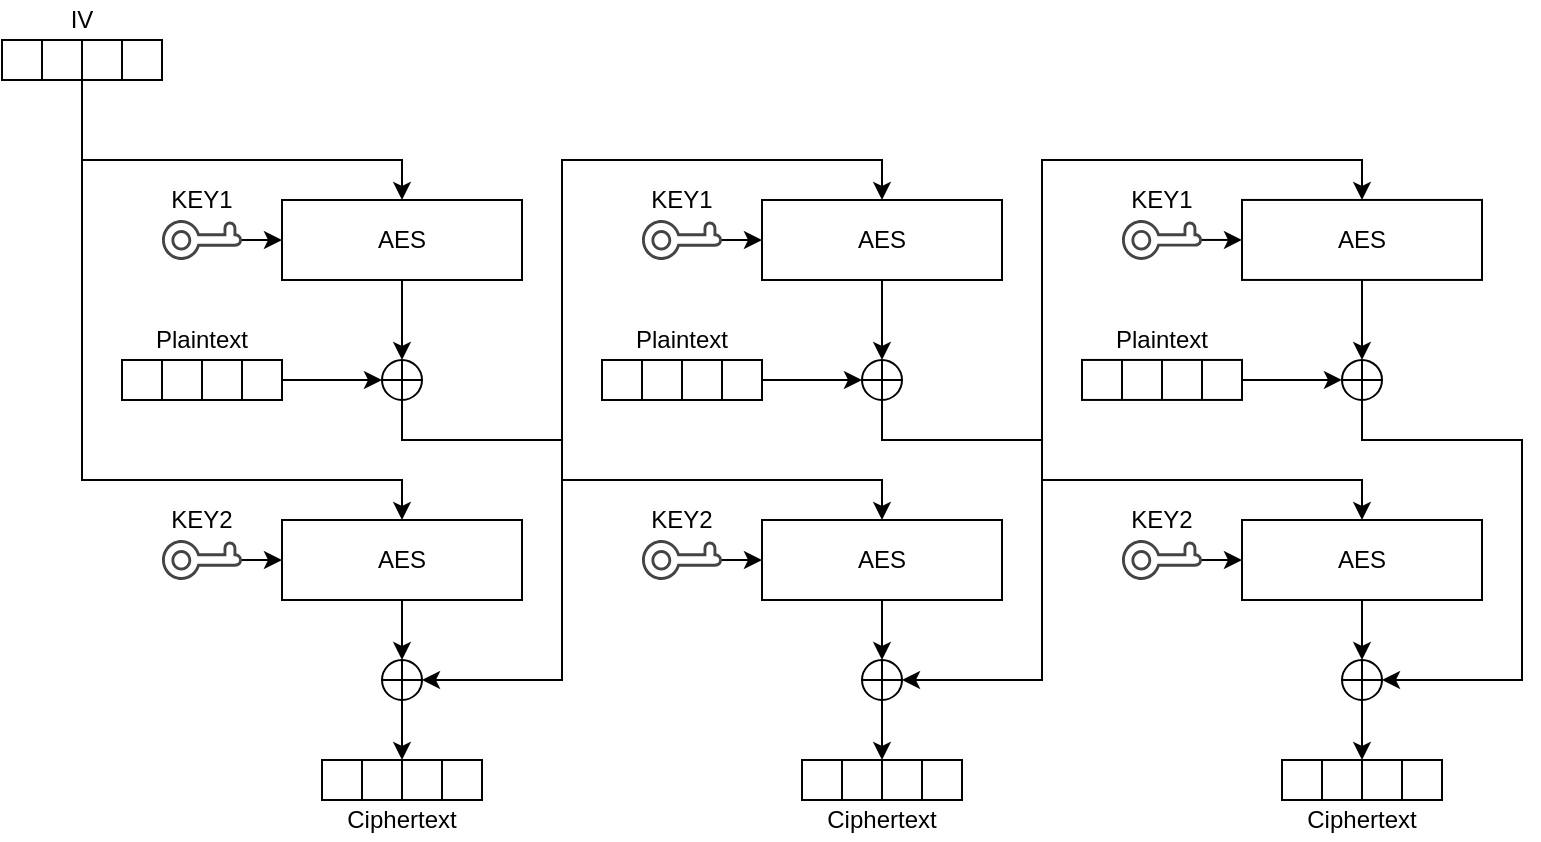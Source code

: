 <mxfile version="12.8.1" type="github">
  <diagram id="0rrTywWAY8Zzka8cJAPI" name="Page-1">
    <mxGraphModel dx="868" dy="492" grid="1" gridSize="10" guides="1" tooltips="1" connect="1" arrows="1" fold="1" page="1" pageScale="1" pageWidth="1600" pageHeight="1200" math="0" shadow="0">
      <root>
        <mxCell id="0" />
        <mxCell id="1" parent="0" />
        <mxCell id="7twY9lvJ4eUQA6iJNznY-9" value="" style="group" parent="1" vertex="1" connectable="0">
          <mxGeometry x="40" y="120" width="80" height="40" as="geometry" />
        </mxCell>
        <mxCell id="7twY9lvJ4eUQA6iJNznY-8" value="IV" style="text;html=1;strokeColor=none;fillColor=none;align=center;verticalAlign=middle;whiteSpace=wrap;rounded=0;" parent="7twY9lvJ4eUQA6iJNznY-9" vertex="1">
          <mxGeometry width="80" height="20" as="geometry" />
        </mxCell>
        <mxCell id="7twY9lvJ4eUQA6iJNznY-1" value="" style="rounded=0;whiteSpace=wrap;html=1;" parent="7twY9lvJ4eUQA6iJNznY-9" vertex="1">
          <mxGeometry y="20" width="80" height="20" as="geometry" />
        </mxCell>
        <mxCell id="7twY9lvJ4eUQA6iJNznY-4" value="" style="endArrow=none;html=1;entryX=0.25;entryY=0;entryDx=0;entryDy=0;exitX=0.25;exitY=1;exitDx=0;exitDy=0;" parent="7twY9lvJ4eUQA6iJNznY-9" source="7twY9lvJ4eUQA6iJNznY-1" target="7twY9lvJ4eUQA6iJNznY-1" edge="1">
          <mxGeometry width="50" height="50" relative="1" as="geometry">
            <mxPoint x="20" y="40" as="sourcePoint" />
            <mxPoint x="70" y="20" as="targetPoint" />
          </mxGeometry>
        </mxCell>
        <mxCell id="7twY9lvJ4eUQA6iJNznY-5" value="" style="endArrow=none;html=1;entryX=0.5;entryY=0;entryDx=0;entryDy=0;exitX=0.5;exitY=1;exitDx=0;exitDy=0;" parent="7twY9lvJ4eUQA6iJNznY-9" source="7twY9lvJ4eUQA6iJNznY-1" target="7twY9lvJ4eUQA6iJNznY-1" edge="1">
          <mxGeometry width="50" height="50" relative="1" as="geometry">
            <mxPoint x="50" y="110" as="sourcePoint" />
            <mxPoint x="100" y="60" as="targetPoint" />
          </mxGeometry>
        </mxCell>
        <mxCell id="7twY9lvJ4eUQA6iJNznY-6" value="" style="endArrow=none;html=1;entryX=0.75;entryY=0;entryDx=0;entryDy=0;exitX=0.75;exitY=1;exitDx=0;exitDy=0;" parent="7twY9lvJ4eUQA6iJNznY-9" source="7twY9lvJ4eUQA6iJNznY-1" target="7twY9lvJ4eUQA6iJNznY-1" edge="1">
          <mxGeometry width="50" height="50" relative="1" as="geometry">
            <mxPoint x="30" y="110" as="sourcePoint" />
            <mxPoint x="100" y="60" as="targetPoint" />
          </mxGeometry>
        </mxCell>
        <mxCell id="7twY9lvJ4eUQA6iJNznY-11" value="" style="group" parent="1" vertex="1" connectable="0">
          <mxGeometry x="100" y="280" width="80" height="40" as="geometry" />
        </mxCell>
        <mxCell id="7twY9lvJ4eUQA6iJNznY-12" value="Plaintext" style="text;html=1;strokeColor=none;fillColor=none;align=center;verticalAlign=middle;whiteSpace=wrap;rounded=0;" parent="7twY9lvJ4eUQA6iJNznY-11" vertex="1">
          <mxGeometry width="80" height="20" as="geometry" />
        </mxCell>
        <mxCell id="7twY9lvJ4eUQA6iJNznY-13" value="" style="rounded=0;whiteSpace=wrap;html=1;" parent="7twY9lvJ4eUQA6iJNznY-11" vertex="1">
          <mxGeometry y="20" width="80" height="20" as="geometry" />
        </mxCell>
        <mxCell id="7twY9lvJ4eUQA6iJNznY-14" value="" style="endArrow=none;html=1;entryX=0.25;entryY=0;entryDx=0;entryDy=0;exitX=0.25;exitY=1;exitDx=0;exitDy=0;" parent="7twY9lvJ4eUQA6iJNznY-11" source="7twY9lvJ4eUQA6iJNznY-13" target="7twY9lvJ4eUQA6iJNznY-13" edge="1">
          <mxGeometry width="50" height="50" relative="1" as="geometry">
            <mxPoint x="20" y="40" as="sourcePoint" />
            <mxPoint x="70" y="20" as="targetPoint" />
          </mxGeometry>
        </mxCell>
        <mxCell id="7twY9lvJ4eUQA6iJNznY-15" value="" style="endArrow=none;html=1;entryX=0.5;entryY=0;entryDx=0;entryDy=0;exitX=0.5;exitY=1;exitDx=0;exitDy=0;" parent="7twY9lvJ4eUQA6iJNznY-11" source="7twY9lvJ4eUQA6iJNznY-13" target="7twY9lvJ4eUQA6iJNznY-13" edge="1">
          <mxGeometry width="50" height="50" relative="1" as="geometry">
            <mxPoint x="50" y="110" as="sourcePoint" />
            <mxPoint x="100" y="60" as="targetPoint" />
          </mxGeometry>
        </mxCell>
        <mxCell id="7twY9lvJ4eUQA6iJNznY-16" value="" style="endArrow=none;html=1;entryX=0.75;entryY=0;entryDx=0;entryDy=0;exitX=0.75;exitY=1;exitDx=0;exitDy=0;" parent="7twY9lvJ4eUQA6iJNznY-11" source="7twY9lvJ4eUQA6iJNznY-13" target="7twY9lvJ4eUQA6iJNznY-13" edge="1">
          <mxGeometry width="50" height="50" relative="1" as="geometry">
            <mxPoint x="30" y="110" as="sourcePoint" />
            <mxPoint x="100" y="60" as="targetPoint" />
          </mxGeometry>
        </mxCell>
        <mxCell id="7twY9lvJ4eUQA6iJNznY-32" style="edgeStyle=none;rounded=0;orthogonalLoop=1;jettySize=auto;html=1;entryX=0.5;entryY=0;entryDx=0;entryDy=0;" parent="1" source="7twY9lvJ4eUQA6iJNznY-22" target="7twY9lvJ4eUQA6iJNznY-30" edge="1">
          <mxGeometry relative="1" as="geometry" />
        </mxCell>
        <mxCell id="7twY9lvJ4eUQA6iJNznY-22" value="AES" style="rounded=0;whiteSpace=wrap;html=1;" parent="1" vertex="1">
          <mxGeometry x="180" y="220" width="120" height="40" as="geometry" />
        </mxCell>
        <mxCell id="7twY9lvJ4eUQA6iJNznY-25" value="" style="group" parent="1" vertex="1" connectable="0">
          <mxGeometry x="120" y="210" width="40" height="40" as="geometry" />
        </mxCell>
        <mxCell id="7twY9lvJ4eUQA6iJNznY-23" value="" style="pointerEvents=1;shadow=0;dashed=0;html=1;strokeColor=none;fillColor=#434445;labelPosition=center;verticalLabelPosition=bottom;verticalAlign=top;align=center;outlineConnect=0;shape=mxgraph.vvd.key;rotation=-90;" parent="7twY9lvJ4eUQA6iJNznY-25" vertex="1">
          <mxGeometry x="10" y="10" width="20" height="40" as="geometry" />
        </mxCell>
        <mxCell id="7twY9lvJ4eUQA6iJNznY-24" value="KEY1" style="text;html=1;strokeColor=none;fillColor=none;align=center;verticalAlign=middle;whiteSpace=wrap;rounded=0;" parent="7twY9lvJ4eUQA6iJNznY-25" vertex="1">
          <mxGeometry width="40" height="20" as="geometry" />
        </mxCell>
        <mxCell id="7twY9lvJ4eUQA6iJNznY-26" style="edgeStyle=none;rounded=0;orthogonalLoop=1;jettySize=auto;html=1;" parent="1" source="7twY9lvJ4eUQA6iJNznY-23" target="7twY9lvJ4eUQA6iJNznY-22" edge="1">
          <mxGeometry relative="1" as="geometry" />
        </mxCell>
        <mxCell id="7twY9lvJ4eUQA6iJNznY-29" style="edgeStyle=orthogonalEdgeStyle;rounded=0;orthogonalLoop=1;jettySize=auto;html=1;exitX=0.5;exitY=1;exitDx=0;exitDy=0;" parent="1" source="7twY9lvJ4eUQA6iJNznY-1" target="7twY9lvJ4eUQA6iJNznY-22" edge="1">
          <mxGeometry relative="1" as="geometry">
            <Array as="points">
              <mxPoint x="80" y="200" />
              <mxPoint x="240" y="200" />
            </Array>
          </mxGeometry>
        </mxCell>
        <mxCell id="OdAngG6yBn14efRdHHWv-16" style="edgeStyle=orthogonalEdgeStyle;rounded=0;orthogonalLoop=1;jettySize=auto;html=1;exitX=0.5;exitY=1;exitDx=0;exitDy=0;entryX=1;entryY=0.5;entryDx=0;entryDy=0;" edge="1" parent="1" source="7twY9lvJ4eUQA6iJNznY-30" target="OdAngG6yBn14efRdHHWv-13">
          <mxGeometry relative="1" as="geometry">
            <Array as="points">
              <mxPoint x="240" y="340" />
              <mxPoint x="320" y="340" />
              <mxPoint x="320" y="460" />
            </Array>
          </mxGeometry>
        </mxCell>
        <mxCell id="OdAngG6yBn14efRdHHWv-31" style="edgeStyle=orthogonalEdgeStyle;rounded=0;orthogonalLoop=1;jettySize=auto;html=1;exitX=0.5;exitY=1;exitDx=0;exitDy=0;entryX=0.5;entryY=0;entryDx=0;entryDy=0;" edge="1" parent="1" source="7twY9lvJ4eUQA6iJNznY-30" target="OdAngG6yBn14efRdHHWv-18">
          <mxGeometry relative="1" as="geometry">
            <Array as="points">
              <mxPoint x="240" y="340" />
              <mxPoint x="320" y="340" />
              <mxPoint x="320" y="360" />
              <mxPoint x="480" y="360" />
            </Array>
          </mxGeometry>
        </mxCell>
        <mxCell id="7twY9lvJ4eUQA6iJNznY-30" value="" style="shape=orEllipse;perimeter=ellipsePerimeter;whiteSpace=wrap;html=1;backgroundOutline=1;" parent="1" vertex="1">
          <mxGeometry x="230" y="300" width="20" height="20" as="geometry" />
        </mxCell>
        <mxCell id="7twY9lvJ4eUQA6iJNznY-31" style="edgeStyle=none;rounded=0;orthogonalLoop=1;jettySize=auto;html=1;entryX=0;entryY=0.5;entryDx=0;entryDy=0;" parent="1" source="7twY9lvJ4eUQA6iJNznY-13" target="7twY9lvJ4eUQA6iJNznY-30" edge="1">
          <mxGeometry relative="1" as="geometry" />
        </mxCell>
        <mxCell id="7twY9lvJ4eUQA6iJNznY-33" value="" style="group" parent="1" vertex="1" connectable="0">
          <mxGeometry x="340" y="280" width="80" height="40" as="geometry" />
        </mxCell>
        <mxCell id="7twY9lvJ4eUQA6iJNznY-34" value="Plaintext" style="text;html=1;strokeColor=none;fillColor=none;align=center;verticalAlign=middle;whiteSpace=wrap;rounded=0;" parent="7twY9lvJ4eUQA6iJNznY-33" vertex="1">
          <mxGeometry width="80" height="20" as="geometry" />
        </mxCell>
        <mxCell id="7twY9lvJ4eUQA6iJNznY-35" value="" style="rounded=0;whiteSpace=wrap;html=1;" parent="7twY9lvJ4eUQA6iJNznY-33" vertex="1">
          <mxGeometry y="20" width="80" height="20" as="geometry" />
        </mxCell>
        <mxCell id="7twY9lvJ4eUQA6iJNznY-36" value="" style="endArrow=none;html=1;entryX=0.25;entryY=0;entryDx=0;entryDy=0;exitX=0.25;exitY=1;exitDx=0;exitDy=0;" parent="7twY9lvJ4eUQA6iJNznY-33" source="7twY9lvJ4eUQA6iJNznY-35" target="7twY9lvJ4eUQA6iJNznY-35" edge="1">
          <mxGeometry width="50" height="50" relative="1" as="geometry">
            <mxPoint x="20" y="40" as="sourcePoint" />
            <mxPoint x="70" y="20" as="targetPoint" />
          </mxGeometry>
        </mxCell>
        <mxCell id="7twY9lvJ4eUQA6iJNznY-37" value="" style="endArrow=none;html=1;entryX=0.5;entryY=0;entryDx=0;entryDy=0;exitX=0.5;exitY=1;exitDx=0;exitDy=0;" parent="7twY9lvJ4eUQA6iJNznY-33" source="7twY9lvJ4eUQA6iJNznY-35" target="7twY9lvJ4eUQA6iJNznY-35" edge="1">
          <mxGeometry width="50" height="50" relative="1" as="geometry">
            <mxPoint x="50" y="110" as="sourcePoint" />
            <mxPoint x="100" y="60" as="targetPoint" />
          </mxGeometry>
        </mxCell>
        <mxCell id="7twY9lvJ4eUQA6iJNznY-38" value="" style="endArrow=none;html=1;entryX=0.75;entryY=0;entryDx=0;entryDy=0;exitX=0.75;exitY=1;exitDx=0;exitDy=0;" parent="7twY9lvJ4eUQA6iJNznY-33" source="7twY9lvJ4eUQA6iJNznY-35" target="7twY9lvJ4eUQA6iJNznY-35" edge="1">
          <mxGeometry width="50" height="50" relative="1" as="geometry">
            <mxPoint x="30" y="110" as="sourcePoint" />
            <mxPoint x="100" y="60" as="targetPoint" />
          </mxGeometry>
        </mxCell>
        <mxCell id="7twY9lvJ4eUQA6iJNznY-39" style="edgeStyle=none;rounded=0;orthogonalLoop=1;jettySize=auto;html=1;entryX=0.5;entryY=0;entryDx=0;entryDy=0;" parent="1" source="7twY9lvJ4eUQA6iJNznY-40" target="7twY9lvJ4eUQA6iJNznY-45" edge="1">
          <mxGeometry relative="1" as="geometry" />
        </mxCell>
        <mxCell id="7twY9lvJ4eUQA6iJNznY-40" value="AES" style="rounded=0;whiteSpace=wrap;html=1;" parent="1" vertex="1">
          <mxGeometry x="420" y="220" width="120" height="40" as="geometry" />
        </mxCell>
        <mxCell id="7twY9lvJ4eUQA6iJNznY-41" value="" style="group" parent="1" vertex="1" connectable="0">
          <mxGeometry x="360" y="210" width="40" height="40" as="geometry" />
        </mxCell>
        <mxCell id="7twY9lvJ4eUQA6iJNznY-42" value="" style="pointerEvents=1;shadow=0;dashed=0;html=1;strokeColor=none;fillColor=#434445;labelPosition=center;verticalLabelPosition=bottom;verticalAlign=top;align=center;outlineConnect=0;shape=mxgraph.vvd.key;rotation=-90;" parent="7twY9lvJ4eUQA6iJNznY-41" vertex="1">
          <mxGeometry x="10" y="10" width="20" height="40" as="geometry" />
        </mxCell>
        <mxCell id="7twY9lvJ4eUQA6iJNznY-43" value="KEY1" style="text;html=1;strokeColor=none;fillColor=none;align=center;verticalAlign=middle;whiteSpace=wrap;rounded=0;" parent="7twY9lvJ4eUQA6iJNznY-41" vertex="1">
          <mxGeometry width="40" height="20" as="geometry" />
        </mxCell>
        <mxCell id="7twY9lvJ4eUQA6iJNznY-44" style="edgeStyle=none;rounded=0;orthogonalLoop=1;jettySize=auto;html=1;" parent="1" source="7twY9lvJ4eUQA6iJNznY-42" target="7twY9lvJ4eUQA6iJNznY-40" edge="1">
          <mxGeometry relative="1" as="geometry" />
        </mxCell>
        <mxCell id="OdAngG6yBn14efRdHHWv-32" style="edgeStyle=orthogonalEdgeStyle;rounded=0;orthogonalLoop=1;jettySize=auto;html=1;exitX=0.5;exitY=1;exitDx=0;exitDy=0;entryX=1;entryY=0.5;entryDx=0;entryDy=0;" edge="1" parent="1" source="7twY9lvJ4eUQA6iJNznY-45" target="OdAngG6yBn14efRdHHWv-30">
          <mxGeometry relative="1" as="geometry">
            <Array as="points">
              <mxPoint x="480" y="340" />
              <mxPoint x="560" y="340" />
              <mxPoint x="560" y="460" />
            </Array>
          </mxGeometry>
        </mxCell>
        <mxCell id="OdAngG6yBn14efRdHHWv-47" style="edgeStyle=orthogonalEdgeStyle;rounded=0;orthogonalLoop=1;jettySize=auto;html=1;exitX=0.5;exitY=1;exitDx=0;exitDy=0;entryX=0.5;entryY=0;entryDx=0;entryDy=0;" edge="1" parent="1" source="7twY9lvJ4eUQA6iJNznY-45" target="OdAngG6yBn14efRdHHWv-34">
          <mxGeometry relative="1" as="geometry">
            <Array as="points">
              <mxPoint x="480" y="340" />
              <mxPoint x="560" y="340" />
              <mxPoint x="560" y="360" />
              <mxPoint x="720" y="360" />
            </Array>
          </mxGeometry>
        </mxCell>
        <mxCell id="7twY9lvJ4eUQA6iJNznY-45" value="" style="shape=orEllipse;perimeter=ellipsePerimeter;whiteSpace=wrap;html=1;backgroundOutline=1;" parent="1" vertex="1">
          <mxGeometry x="470" y="300" width="20" height="20" as="geometry" />
        </mxCell>
        <mxCell id="7twY9lvJ4eUQA6iJNznY-46" style="edgeStyle=none;rounded=0;orthogonalLoop=1;jettySize=auto;html=1;entryX=0;entryY=0.5;entryDx=0;entryDy=0;" parent="1" source="7twY9lvJ4eUQA6iJNznY-35" target="7twY9lvJ4eUQA6iJNznY-45" edge="1">
          <mxGeometry relative="1" as="geometry" />
        </mxCell>
        <mxCell id="7twY9lvJ4eUQA6iJNznY-49" style="edgeStyle=orthogonalEdgeStyle;rounded=0;orthogonalLoop=1;jettySize=auto;html=1;exitX=0.5;exitY=1;exitDx=0;exitDy=0;entryX=0.5;entryY=0;entryDx=0;entryDy=0;" parent="1" source="7twY9lvJ4eUQA6iJNznY-30" target="7twY9lvJ4eUQA6iJNznY-40" edge="1">
          <mxGeometry relative="1" as="geometry">
            <Array as="points">
              <mxPoint x="240" y="340" />
              <mxPoint x="320" y="340" />
              <mxPoint x="320" y="200" />
              <mxPoint x="480" y="200" />
            </Array>
          </mxGeometry>
        </mxCell>
        <mxCell id="7twY9lvJ4eUQA6iJNznY-51" value="" style="group" parent="1" vertex="1" connectable="0">
          <mxGeometry x="580" y="279.97" width="80" height="40" as="geometry" />
        </mxCell>
        <mxCell id="7twY9lvJ4eUQA6iJNznY-52" value="Plaintext" style="text;html=1;strokeColor=none;fillColor=none;align=center;verticalAlign=middle;whiteSpace=wrap;rounded=0;" parent="7twY9lvJ4eUQA6iJNznY-51" vertex="1">
          <mxGeometry width="80" height="20" as="geometry" />
        </mxCell>
        <mxCell id="7twY9lvJ4eUQA6iJNznY-53" value="" style="rounded=0;whiteSpace=wrap;html=1;" parent="7twY9lvJ4eUQA6iJNznY-51" vertex="1">
          <mxGeometry y="20" width="80" height="20" as="geometry" />
        </mxCell>
        <mxCell id="7twY9lvJ4eUQA6iJNznY-54" value="" style="endArrow=none;html=1;entryX=0.25;entryY=0;entryDx=0;entryDy=0;exitX=0.25;exitY=1;exitDx=0;exitDy=0;" parent="7twY9lvJ4eUQA6iJNznY-51" source="7twY9lvJ4eUQA6iJNznY-53" target="7twY9lvJ4eUQA6iJNznY-53" edge="1">
          <mxGeometry width="50" height="50" relative="1" as="geometry">
            <mxPoint x="20" y="40" as="sourcePoint" />
            <mxPoint x="70" y="20" as="targetPoint" />
          </mxGeometry>
        </mxCell>
        <mxCell id="7twY9lvJ4eUQA6iJNznY-55" value="" style="endArrow=none;html=1;entryX=0.5;entryY=0;entryDx=0;entryDy=0;exitX=0.5;exitY=1;exitDx=0;exitDy=0;" parent="7twY9lvJ4eUQA6iJNznY-51" source="7twY9lvJ4eUQA6iJNznY-53" target="7twY9lvJ4eUQA6iJNznY-53" edge="1">
          <mxGeometry width="50" height="50" relative="1" as="geometry">
            <mxPoint x="50" y="110" as="sourcePoint" />
            <mxPoint x="100" y="60" as="targetPoint" />
          </mxGeometry>
        </mxCell>
        <mxCell id="7twY9lvJ4eUQA6iJNznY-56" value="" style="endArrow=none;html=1;entryX=0.75;entryY=0;entryDx=0;entryDy=0;exitX=0.75;exitY=1;exitDx=0;exitDy=0;" parent="7twY9lvJ4eUQA6iJNznY-51" source="7twY9lvJ4eUQA6iJNznY-53" target="7twY9lvJ4eUQA6iJNznY-53" edge="1">
          <mxGeometry width="50" height="50" relative="1" as="geometry">
            <mxPoint x="30" y="110" as="sourcePoint" />
            <mxPoint x="100" y="60" as="targetPoint" />
          </mxGeometry>
        </mxCell>
        <mxCell id="7twY9lvJ4eUQA6iJNznY-57" style="edgeStyle=none;rounded=0;orthogonalLoop=1;jettySize=auto;html=1;entryX=0.5;entryY=0;entryDx=0;entryDy=0;" parent="1" source="7twY9lvJ4eUQA6iJNznY-58" target="7twY9lvJ4eUQA6iJNznY-63" edge="1">
          <mxGeometry relative="1" as="geometry" />
        </mxCell>
        <mxCell id="7twY9lvJ4eUQA6iJNznY-58" value="AES" style="rounded=0;whiteSpace=wrap;html=1;" parent="1" vertex="1">
          <mxGeometry x="660" y="219.97" width="120" height="40" as="geometry" />
        </mxCell>
        <mxCell id="7twY9lvJ4eUQA6iJNznY-59" value="" style="group" parent="1" vertex="1" connectable="0">
          <mxGeometry x="600" y="209.97" width="40" height="40" as="geometry" />
        </mxCell>
        <mxCell id="7twY9lvJ4eUQA6iJNznY-60" value="" style="pointerEvents=1;shadow=0;dashed=0;html=1;strokeColor=none;fillColor=#434445;labelPosition=center;verticalLabelPosition=bottom;verticalAlign=top;align=center;outlineConnect=0;shape=mxgraph.vvd.key;rotation=-90;" parent="7twY9lvJ4eUQA6iJNznY-59" vertex="1">
          <mxGeometry x="10" y="10" width="20" height="40" as="geometry" />
        </mxCell>
        <mxCell id="7twY9lvJ4eUQA6iJNznY-61" value="KEY1" style="text;html=1;strokeColor=none;fillColor=none;align=center;verticalAlign=middle;whiteSpace=wrap;rounded=0;" parent="7twY9lvJ4eUQA6iJNznY-59" vertex="1">
          <mxGeometry width="40" height="20" as="geometry" />
        </mxCell>
        <mxCell id="7twY9lvJ4eUQA6iJNznY-62" style="edgeStyle=none;rounded=0;orthogonalLoop=1;jettySize=auto;html=1;" parent="1" source="7twY9lvJ4eUQA6iJNznY-60" target="7twY9lvJ4eUQA6iJNznY-58" edge="1">
          <mxGeometry relative="1" as="geometry" />
        </mxCell>
        <mxCell id="OdAngG6yBn14efRdHHWv-48" style="edgeStyle=orthogonalEdgeStyle;rounded=0;orthogonalLoop=1;jettySize=auto;html=1;exitX=0.5;exitY=1;exitDx=0;exitDy=0;entryX=1;entryY=0.5;entryDx=0;entryDy=0;" edge="1" parent="1" source="7twY9lvJ4eUQA6iJNznY-63" target="OdAngG6yBn14efRdHHWv-46">
          <mxGeometry relative="1" as="geometry">
            <Array as="points">
              <mxPoint x="720" y="340" />
              <mxPoint x="800" y="340" />
              <mxPoint x="800" y="460" />
            </Array>
          </mxGeometry>
        </mxCell>
        <mxCell id="7twY9lvJ4eUQA6iJNznY-63" value="" style="shape=orEllipse;perimeter=ellipsePerimeter;whiteSpace=wrap;html=1;backgroundOutline=1;" parent="1" vertex="1">
          <mxGeometry x="710" y="299.97" width="20" height="20" as="geometry" />
        </mxCell>
        <mxCell id="7twY9lvJ4eUQA6iJNznY-64" style="edgeStyle=none;rounded=0;orthogonalLoop=1;jettySize=auto;html=1;entryX=0;entryY=0.5;entryDx=0;entryDy=0;" parent="1" source="7twY9lvJ4eUQA6iJNznY-53" target="7twY9lvJ4eUQA6iJNznY-63" edge="1">
          <mxGeometry relative="1" as="geometry" />
        </mxCell>
        <mxCell id="7twY9lvJ4eUQA6iJNznY-65" style="edgeStyle=orthogonalEdgeStyle;rounded=0;orthogonalLoop=1;jettySize=auto;html=1;entryX=0.5;entryY=0;entryDx=0;entryDy=0;exitX=0.5;exitY=1;exitDx=0;exitDy=0;" parent="1" source="7twY9lvJ4eUQA6iJNznY-45" target="7twY9lvJ4eUQA6iJNznY-58" edge="1">
          <mxGeometry relative="1" as="geometry">
            <mxPoint x="480" y="330" as="sourcePoint" />
            <Array as="points">
              <mxPoint x="480" y="340" />
              <mxPoint x="560" y="340" />
              <mxPoint x="560" y="200" />
              <mxPoint x="720" y="200" />
            </Array>
          </mxGeometry>
        </mxCell>
        <mxCell id="OdAngG6yBn14efRdHHWv-15" style="edgeStyle=orthogonalEdgeStyle;rounded=0;orthogonalLoop=1;jettySize=auto;html=1;exitX=0.5;exitY=1;exitDx=0;exitDy=0;entryX=0.5;entryY=0;entryDx=0;entryDy=0;" edge="1" parent="1" source="7twY9lvJ4eUQA6iJNznY-66" target="OdAngG6yBn14efRdHHWv-13">
          <mxGeometry relative="1" as="geometry" />
        </mxCell>
        <mxCell id="7twY9lvJ4eUQA6iJNznY-66" value="AES" style="rounded=0;whiteSpace=wrap;html=1;" parent="1" vertex="1">
          <mxGeometry x="180" y="380" width="120" height="40" as="geometry" />
        </mxCell>
        <mxCell id="7twY9lvJ4eUQA6iJNznY-67" style="edgeStyle=orthogonalEdgeStyle;rounded=0;orthogonalLoop=1;jettySize=auto;html=1;exitX=0.5;exitY=1;exitDx=0;exitDy=0;entryX=0.5;entryY=0;entryDx=0;entryDy=0;" parent="1" source="7twY9lvJ4eUQA6iJNznY-1" target="7twY9lvJ4eUQA6iJNznY-66" edge="1">
          <mxGeometry relative="1" as="geometry">
            <Array as="points">
              <mxPoint x="80" y="360" />
              <mxPoint x="240" y="360" />
            </Array>
          </mxGeometry>
        </mxCell>
        <mxCell id="OdAngG6yBn14efRdHHWv-1" value="" style="group" vertex="1" connectable="0" parent="1">
          <mxGeometry x="120" y="370" width="40" height="40" as="geometry" />
        </mxCell>
        <mxCell id="OdAngG6yBn14efRdHHWv-2" value="" style="pointerEvents=1;shadow=0;dashed=0;html=1;strokeColor=none;fillColor=#434445;labelPosition=center;verticalLabelPosition=bottom;verticalAlign=top;align=center;outlineConnect=0;shape=mxgraph.vvd.key;rotation=-90;" vertex="1" parent="OdAngG6yBn14efRdHHWv-1">
          <mxGeometry x="10" y="10" width="20" height="40" as="geometry" />
        </mxCell>
        <mxCell id="OdAngG6yBn14efRdHHWv-3" value="KEY2" style="text;html=1;strokeColor=none;fillColor=none;align=center;verticalAlign=middle;whiteSpace=wrap;rounded=0;" vertex="1" parent="OdAngG6yBn14efRdHHWv-1">
          <mxGeometry width="40" height="20" as="geometry" />
        </mxCell>
        <mxCell id="OdAngG6yBn14efRdHHWv-4" style="edgeStyle=none;rounded=0;orthogonalLoop=1;jettySize=auto;html=1;entryX=0;entryY=0.5;entryDx=0;entryDy=0;" edge="1" parent="1" source="OdAngG6yBn14efRdHHWv-2" target="7twY9lvJ4eUQA6iJNznY-66">
          <mxGeometry relative="1" as="geometry">
            <mxPoint x="190" y="250" as="targetPoint" />
          </mxGeometry>
        </mxCell>
        <mxCell id="OdAngG6yBn14efRdHHWv-12" value="" style="group" vertex="1" connectable="0" parent="1">
          <mxGeometry x="200" y="500" width="80" height="40" as="geometry" />
        </mxCell>
        <mxCell id="OdAngG6yBn14efRdHHWv-6" value="Ciphertext" style="text;html=1;strokeColor=none;fillColor=none;align=center;verticalAlign=middle;whiteSpace=wrap;rounded=0;" vertex="1" parent="OdAngG6yBn14efRdHHWv-12">
          <mxGeometry y="20" width="80" height="20" as="geometry" />
        </mxCell>
        <mxCell id="OdAngG6yBn14efRdHHWv-7" value="" style="rounded=0;whiteSpace=wrap;html=1;" vertex="1" parent="OdAngG6yBn14efRdHHWv-12">
          <mxGeometry width="80" height="20" as="geometry" />
        </mxCell>
        <mxCell id="OdAngG6yBn14efRdHHWv-8" value="" style="endArrow=none;html=1;entryX=0.25;entryY=0;entryDx=0;entryDy=0;exitX=0.25;exitY=1;exitDx=0;exitDy=0;" edge="1" parent="OdAngG6yBn14efRdHHWv-12" source="OdAngG6yBn14efRdHHWv-7" target="OdAngG6yBn14efRdHHWv-7">
          <mxGeometry width="50" height="50" relative="1" as="geometry">
            <mxPoint x="20" y="20" as="sourcePoint" />
            <mxPoint x="70" as="targetPoint" />
          </mxGeometry>
        </mxCell>
        <mxCell id="OdAngG6yBn14efRdHHWv-9" value="" style="endArrow=none;html=1;entryX=0.5;entryY=0;entryDx=0;entryDy=0;exitX=0.5;exitY=1;exitDx=0;exitDy=0;" edge="1" parent="OdAngG6yBn14efRdHHWv-12" source="OdAngG6yBn14efRdHHWv-7" target="OdAngG6yBn14efRdHHWv-7">
          <mxGeometry width="50" height="50" relative="1" as="geometry">
            <mxPoint x="50" y="90" as="sourcePoint" />
            <mxPoint x="100" y="40" as="targetPoint" />
          </mxGeometry>
        </mxCell>
        <mxCell id="OdAngG6yBn14efRdHHWv-10" value="" style="endArrow=none;html=1;entryX=0.75;entryY=0;entryDx=0;entryDy=0;exitX=0.75;exitY=1;exitDx=0;exitDy=0;" edge="1" parent="OdAngG6yBn14efRdHHWv-12" source="OdAngG6yBn14efRdHHWv-7" target="OdAngG6yBn14efRdHHWv-7">
          <mxGeometry width="50" height="50" relative="1" as="geometry">
            <mxPoint x="30" y="90" as="sourcePoint" />
            <mxPoint x="100" y="40" as="targetPoint" />
          </mxGeometry>
        </mxCell>
        <mxCell id="OdAngG6yBn14efRdHHWv-14" style="edgeStyle=orthogonalEdgeStyle;rounded=0;orthogonalLoop=1;jettySize=auto;html=1;exitX=0.5;exitY=1;exitDx=0;exitDy=0;entryX=0.5;entryY=0;entryDx=0;entryDy=0;" edge="1" parent="1" source="OdAngG6yBn14efRdHHWv-13" target="OdAngG6yBn14efRdHHWv-7">
          <mxGeometry relative="1" as="geometry" />
        </mxCell>
        <mxCell id="OdAngG6yBn14efRdHHWv-13" value="" style="shape=orEllipse;perimeter=ellipsePerimeter;whiteSpace=wrap;html=1;backgroundOutline=1;" vertex="1" parent="1">
          <mxGeometry x="230" y="450" width="20" height="20" as="geometry" />
        </mxCell>
        <mxCell id="OdAngG6yBn14efRdHHWv-17" style="edgeStyle=orthogonalEdgeStyle;rounded=0;orthogonalLoop=1;jettySize=auto;html=1;exitX=0.5;exitY=1;exitDx=0;exitDy=0;entryX=0.5;entryY=0;entryDx=0;entryDy=0;" edge="1" parent="1" source="OdAngG6yBn14efRdHHWv-18" target="OdAngG6yBn14efRdHHWv-30">
          <mxGeometry relative="1" as="geometry" />
        </mxCell>
        <mxCell id="OdAngG6yBn14efRdHHWv-18" value="AES" style="rounded=0;whiteSpace=wrap;html=1;" vertex="1" parent="1">
          <mxGeometry x="420" y="380" width="120" height="40" as="geometry" />
        </mxCell>
        <mxCell id="OdAngG6yBn14efRdHHWv-19" value="" style="group" vertex="1" connectable="0" parent="1">
          <mxGeometry x="360" y="370" width="40" height="40" as="geometry" />
        </mxCell>
        <mxCell id="OdAngG6yBn14efRdHHWv-20" value="" style="pointerEvents=1;shadow=0;dashed=0;html=1;strokeColor=none;fillColor=#434445;labelPosition=center;verticalLabelPosition=bottom;verticalAlign=top;align=center;outlineConnect=0;shape=mxgraph.vvd.key;rotation=-90;" vertex="1" parent="OdAngG6yBn14efRdHHWv-19">
          <mxGeometry x="10" y="10" width="20" height="40" as="geometry" />
        </mxCell>
        <mxCell id="OdAngG6yBn14efRdHHWv-21" value="KEY2" style="text;html=1;strokeColor=none;fillColor=none;align=center;verticalAlign=middle;whiteSpace=wrap;rounded=0;" vertex="1" parent="OdAngG6yBn14efRdHHWv-19">
          <mxGeometry width="40" height="20" as="geometry" />
        </mxCell>
        <mxCell id="OdAngG6yBn14efRdHHWv-22" style="edgeStyle=none;rounded=0;orthogonalLoop=1;jettySize=auto;html=1;entryX=0;entryY=0.5;entryDx=0;entryDy=0;" edge="1" parent="1" source="OdAngG6yBn14efRdHHWv-20" target="OdAngG6yBn14efRdHHWv-18">
          <mxGeometry relative="1" as="geometry">
            <mxPoint x="430" y="250" as="targetPoint" />
          </mxGeometry>
        </mxCell>
        <mxCell id="OdAngG6yBn14efRdHHWv-23" value="" style="group" vertex="1" connectable="0" parent="1">
          <mxGeometry x="440" y="500" width="80" height="40" as="geometry" />
        </mxCell>
        <mxCell id="OdAngG6yBn14efRdHHWv-24" value="Ciphertext" style="text;html=1;strokeColor=none;fillColor=none;align=center;verticalAlign=middle;whiteSpace=wrap;rounded=0;" vertex="1" parent="OdAngG6yBn14efRdHHWv-23">
          <mxGeometry y="20" width="80" height="20" as="geometry" />
        </mxCell>
        <mxCell id="OdAngG6yBn14efRdHHWv-25" value="" style="rounded=0;whiteSpace=wrap;html=1;" vertex="1" parent="OdAngG6yBn14efRdHHWv-23">
          <mxGeometry width="80" height="20" as="geometry" />
        </mxCell>
        <mxCell id="OdAngG6yBn14efRdHHWv-26" value="" style="endArrow=none;html=1;entryX=0.25;entryY=0;entryDx=0;entryDy=0;exitX=0.25;exitY=1;exitDx=0;exitDy=0;" edge="1" parent="OdAngG6yBn14efRdHHWv-23" source="OdAngG6yBn14efRdHHWv-25" target="OdAngG6yBn14efRdHHWv-25">
          <mxGeometry width="50" height="50" relative="1" as="geometry">
            <mxPoint x="20" y="20" as="sourcePoint" />
            <mxPoint x="70" as="targetPoint" />
          </mxGeometry>
        </mxCell>
        <mxCell id="OdAngG6yBn14efRdHHWv-27" value="" style="endArrow=none;html=1;entryX=0.5;entryY=0;entryDx=0;entryDy=0;exitX=0.5;exitY=1;exitDx=0;exitDy=0;" edge="1" parent="OdAngG6yBn14efRdHHWv-23" source="OdAngG6yBn14efRdHHWv-25" target="OdAngG6yBn14efRdHHWv-25">
          <mxGeometry width="50" height="50" relative="1" as="geometry">
            <mxPoint x="50" y="90" as="sourcePoint" />
            <mxPoint x="100" y="40" as="targetPoint" />
          </mxGeometry>
        </mxCell>
        <mxCell id="OdAngG6yBn14efRdHHWv-28" value="" style="endArrow=none;html=1;entryX=0.75;entryY=0;entryDx=0;entryDy=0;exitX=0.75;exitY=1;exitDx=0;exitDy=0;" edge="1" parent="OdAngG6yBn14efRdHHWv-23" source="OdAngG6yBn14efRdHHWv-25" target="OdAngG6yBn14efRdHHWv-25">
          <mxGeometry width="50" height="50" relative="1" as="geometry">
            <mxPoint x="30" y="90" as="sourcePoint" />
            <mxPoint x="100" y="40" as="targetPoint" />
          </mxGeometry>
        </mxCell>
        <mxCell id="OdAngG6yBn14efRdHHWv-29" style="edgeStyle=orthogonalEdgeStyle;rounded=0;orthogonalLoop=1;jettySize=auto;html=1;exitX=0.5;exitY=1;exitDx=0;exitDy=0;entryX=0.5;entryY=0;entryDx=0;entryDy=0;" edge="1" parent="1" source="OdAngG6yBn14efRdHHWv-30" target="OdAngG6yBn14efRdHHWv-25">
          <mxGeometry relative="1" as="geometry" />
        </mxCell>
        <mxCell id="OdAngG6yBn14efRdHHWv-30" value="" style="shape=orEllipse;perimeter=ellipsePerimeter;whiteSpace=wrap;html=1;backgroundOutline=1;" vertex="1" parent="1">
          <mxGeometry x="470" y="450" width="20" height="20" as="geometry" />
        </mxCell>
        <mxCell id="OdAngG6yBn14efRdHHWv-33" style="edgeStyle=orthogonalEdgeStyle;rounded=0;orthogonalLoop=1;jettySize=auto;html=1;exitX=0.5;exitY=1;exitDx=0;exitDy=0;entryX=0.5;entryY=0;entryDx=0;entryDy=0;" edge="1" parent="1" source="OdAngG6yBn14efRdHHWv-34" target="OdAngG6yBn14efRdHHWv-46">
          <mxGeometry relative="1" as="geometry" />
        </mxCell>
        <mxCell id="OdAngG6yBn14efRdHHWv-34" value="AES" style="rounded=0;whiteSpace=wrap;html=1;" vertex="1" parent="1">
          <mxGeometry x="660" y="380" width="120" height="40" as="geometry" />
        </mxCell>
        <mxCell id="OdAngG6yBn14efRdHHWv-35" value="" style="group" vertex="1" connectable="0" parent="1">
          <mxGeometry x="600" y="370" width="40" height="40" as="geometry" />
        </mxCell>
        <mxCell id="OdAngG6yBn14efRdHHWv-36" value="" style="pointerEvents=1;shadow=0;dashed=0;html=1;strokeColor=none;fillColor=#434445;labelPosition=center;verticalLabelPosition=bottom;verticalAlign=top;align=center;outlineConnect=0;shape=mxgraph.vvd.key;rotation=-90;" vertex="1" parent="OdAngG6yBn14efRdHHWv-35">
          <mxGeometry x="10" y="10" width="20" height="40" as="geometry" />
        </mxCell>
        <mxCell id="OdAngG6yBn14efRdHHWv-37" value="KEY2" style="text;html=1;strokeColor=none;fillColor=none;align=center;verticalAlign=middle;whiteSpace=wrap;rounded=0;" vertex="1" parent="OdAngG6yBn14efRdHHWv-35">
          <mxGeometry width="40" height="20" as="geometry" />
        </mxCell>
        <mxCell id="OdAngG6yBn14efRdHHWv-38" style="edgeStyle=none;rounded=0;orthogonalLoop=1;jettySize=auto;html=1;entryX=0;entryY=0.5;entryDx=0;entryDy=0;" edge="1" parent="1" source="OdAngG6yBn14efRdHHWv-36" target="OdAngG6yBn14efRdHHWv-34">
          <mxGeometry relative="1" as="geometry">
            <mxPoint x="670" y="250" as="targetPoint" />
          </mxGeometry>
        </mxCell>
        <mxCell id="OdAngG6yBn14efRdHHWv-39" value="" style="group" vertex="1" connectable="0" parent="1">
          <mxGeometry x="680" y="500" width="80" height="40" as="geometry" />
        </mxCell>
        <mxCell id="OdAngG6yBn14efRdHHWv-40" value="Ciphertext" style="text;html=1;strokeColor=none;fillColor=none;align=center;verticalAlign=middle;whiteSpace=wrap;rounded=0;" vertex="1" parent="OdAngG6yBn14efRdHHWv-39">
          <mxGeometry y="20" width="80" height="20" as="geometry" />
        </mxCell>
        <mxCell id="OdAngG6yBn14efRdHHWv-41" value="" style="rounded=0;whiteSpace=wrap;html=1;" vertex="1" parent="OdAngG6yBn14efRdHHWv-39">
          <mxGeometry width="80" height="20" as="geometry" />
        </mxCell>
        <mxCell id="OdAngG6yBn14efRdHHWv-42" value="" style="endArrow=none;html=1;entryX=0.25;entryY=0;entryDx=0;entryDy=0;exitX=0.25;exitY=1;exitDx=0;exitDy=0;" edge="1" parent="OdAngG6yBn14efRdHHWv-39" source="OdAngG6yBn14efRdHHWv-41" target="OdAngG6yBn14efRdHHWv-41">
          <mxGeometry width="50" height="50" relative="1" as="geometry">
            <mxPoint x="20" y="20" as="sourcePoint" />
            <mxPoint x="70" as="targetPoint" />
          </mxGeometry>
        </mxCell>
        <mxCell id="OdAngG6yBn14efRdHHWv-43" value="" style="endArrow=none;html=1;entryX=0.5;entryY=0;entryDx=0;entryDy=0;exitX=0.5;exitY=1;exitDx=0;exitDy=0;" edge="1" parent="OdAngG6yBn14efRdHHWv-39" source="OdAngG6yBn14efRdHHWv-41" target="OdAngG6yBn14efRdHHWv-41">
          <mxGeometry width="50" height="50" relative="1" as="geometry">
            <mxPoint x="50" y="90" as="sourcePoint" />
            <mxPoint x="100" y="40" as="targetPoint" />
          </mxGeometry>
        </mxCell>
        <mxCell id="OdAngG6yBn14efRdHHWv-44" value="" style="endArrow=none;html=1;entryX=0.75;entryY=0;entryDx=0;entryDy=0;exitX=0.75;exitY=1;exitDx=0;exitDy=0;" edge="1" parent="OdAngG6yBn14efRdHHWv-39" source="OdAngG6yBn14efRdHHWv-41" target="OdAngG6yBn14efRdHHWv-41">
          <mxGeometry width="50" height="50" relative="1" as="geometry">
            <mxPoint x="30" y="90" as="sourcePoint" />
            <mxPoint x="100" y="40" as="targetPoint" />
          </mxGeometry>
        </mxCell>
        <mxCell id="OdAngG6yBn14efRdHHWv-45" style="edgeStyle=orthogonalEdgeStyle;rounded=0;orthogonalLoop=1;jettySize=auto;html=1;exitX=0.5;exitY=1;exitDx=0;exitDy=0;entryX=0.5;entryY=0;entryDx=0;entryDy=0;" edge="1" parent="1" source="OdAngG6yBn14efRdHHWv-46" target="OdAngG6yBn14efRdHHWv-41">
          <mxGeometry relative="1" as="geometry" />
        </mxCell>
        <mxCell id="OdAngG6yBn14efRdHHWv-46" value="" style="shape=orEllipse;perimeter=ellipsePerimeter;whiteSpace=wrap;html=1;backgroundOutline=1;" vertex="1" parent="1">
          <mxGeometry x="710" y="450" width="20" height="20" as="geometry" />
        </mxCell>
      </root>
    </mxGraphModel>
  </diagram>
</mxfile>
